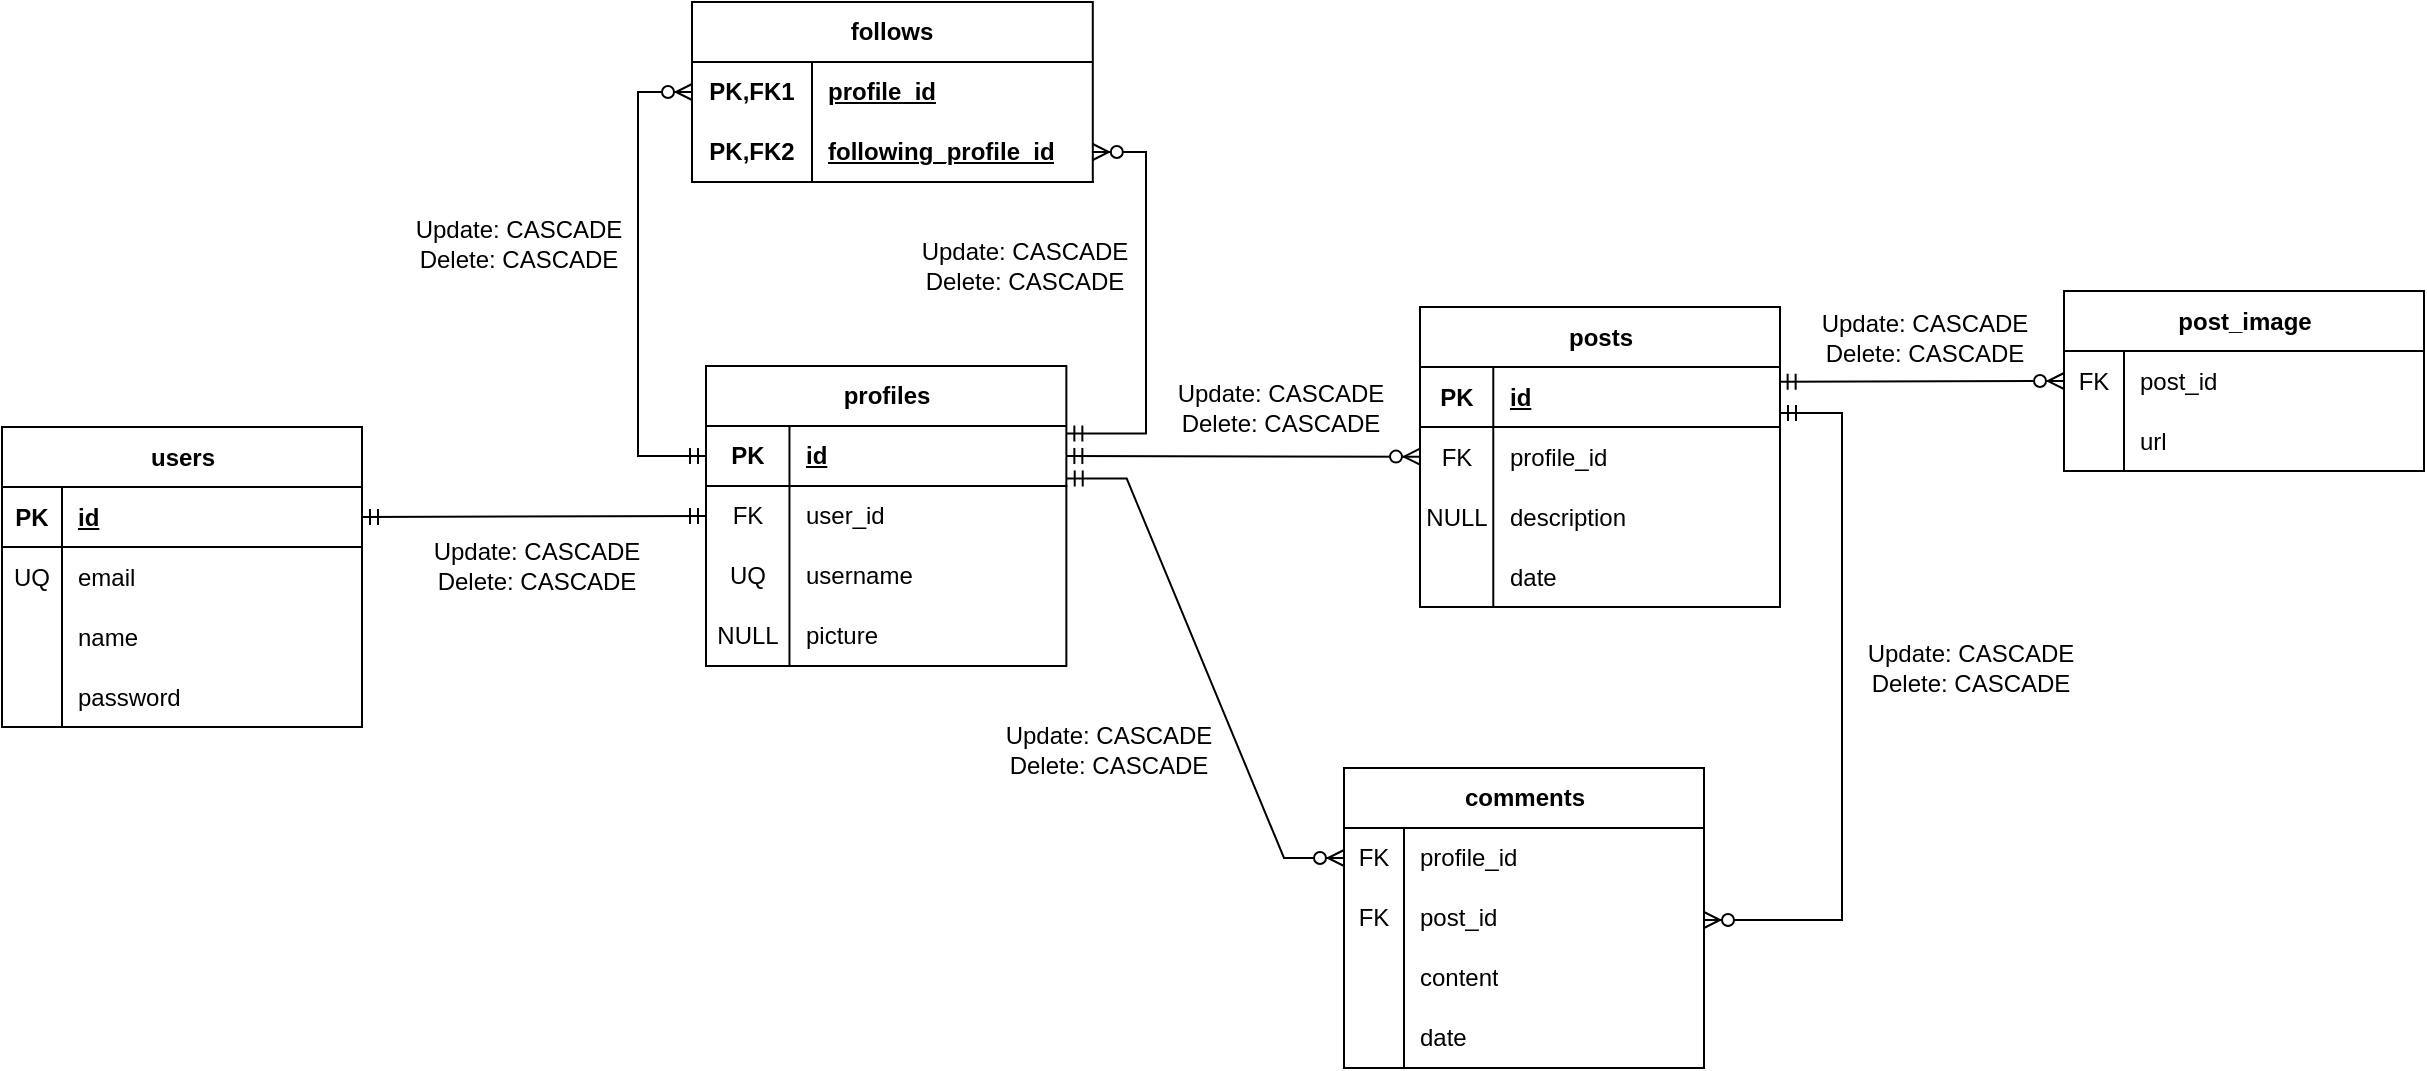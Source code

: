 <mxfile version="26.2.14">
  <diagram name="Page-1" id="t_ZjzlIveFX3uH3_dq2D">
    <mxGraphModel dx="1507" dy="859" grid="0" gridSize="10" guides="1" tooltips="1" connect="1" arrows="1" fold="1" page="1" pageScale="1" pageWidth="1100" pageHeight="850" math="0" shadow="0">
      <root>
        <mxCell id="0" />
        <mxCell id="1" parent="0" />
        <mxCell id="buDMk4SMQGIEA38cGcn8-2" value="users" style="shape=table;startSize=30;container=1;collapsible=1;childLayout=tableLayout;fixedRows=1;rowLines=0;fontStyle=1;align=center;resizeLast=1;html=1;" parent="1" vertex="1">
          <mxGeometry x="473" y="371.5" width="180" height="150" as="geometry" />
        </mxCell>
        <mxCell id="buDMk4SMQGIEA38cGcn8-3" value="" style="shape=tableRow;horizontal=0;startSize=0;swimlaneHead=0;swimlaneBody=0;fillColor=none;collapsible=0;dropTarget=0;points=[[0,0.5],[1,0.5]];portConstraint=eastwest;top=0;left=0;right=0;bottom=1;" parent="buDMk4SMQGIEA38cGcn8-2" vertex="1">
          <mxGeometry y="30" width="180" height="30" as="geometry" />
        </mxCell>
        <mxCell id="buDMk4SMQGIEA38cGcn8-4" value="PK" style="shape=partialRectangle;connectable=0;fillColor=none;top=0;left=0;bottom=0;right=0;fontStyle=1;overflow=hidden;whiteSpace=wrap;html=1;" parent="buDMk4SMQGIEA38cGcn8-3" vertex="1">
          <mxGeometry width="30" height="30" as="geometry">
            <mxRectangle width="30" height="30" as="alternateBounds" />
          </mxGeometry>
        </mxCell>
        <mxCell id="buDMk4SMQGIEA38cGcn8-5" value="id" style="shape=partialRectangle;connectable=0;fillColor=none;top=0;left=0;bottom=0;right=0;align=left;spacingLeft=6;fontStyle=5;overflow=hidden;whiteSpace=wrap;html=1;" parent="buDMk4SMQGIEA38cGcn8-3" vertex="1">
          <mxGeometry x="30" width="150" height="30" as="geometry">
            <mxRectangle width="150" height="30" as="alternateBounds" />
          </mxGeometry>
        </mxCell>
        <mxCell id="buDMk4SMQGIEA38cGcn8-6" value="" style="shape=tableRow;horizontal=0;startSize=0;swimlaneHead=0;swimlaneBody=0;fillColor=none;collapsible=0;dropTarget=0;points=[[0,0.5],[1,0.5]];portConstraint=eastwest;top=0;left=0;right=0;bottom=0;" parent="buDMk4SMQGIEA38cGcn8-2" vertex="1">
          <mxGeometry y="60" width="180" height="30" as="geometry" />
        </mxCell>
        <mxCell id="buDMk4SMQGIEA38cGcn8-7" value="UQ" style="shape=partialRectangle;connectable=0;fillColor=none;top=0;left=0;bottom=0;right=0;editable=1;overflow=hidden;whiteSpace=wrap;html=1;" parent="buDMk4SMQGIEA38cGcn8-6" vertex="1">
          <mxGeometry width="30" height="30" as="geometry">
            <mxRectangle width="30" height="30" as="alternateBounds" />
          </mxGeometry>
        </mxCell>
        <mxCell id="buDMk4SMQGIEA38cGcn8-8" value="email" style="shape=partialRectangle;connectable=0;fillColor=none;top=0;left=0;bottom=0;right=0;align=left;spacingLeft=6;overflow=hidden;whiteSpace=wrap;html=1;" parent="buDMk4SMQGIEA38cGcn8-6" vertex="1">
          <mxGeometry x="30" width="150" height="30" as="geometry">
            <mxRectangle width="150" height="30" as="alternateBounds" />
          </mxGeometry>
        </mxCell>
        <mxCell id="buDMk4SMQGIEA38cGcn8-9" value="" style="shape=tableRow;horizontal=0;startSize=0;swimlaneHead=0;swimlaneBody=0;fillColor=none;collapsible=0;dropTarget=0;points=[[0,0.5],[1,0.5]];portConstraint=eastwest;top=0;left=0;right=0;bottom=0;" parent="buDMk4SMQGIEA38cGcn8-2" vertex="1">
          <mxGeometry y="90" width="180" height="30" as="geometry" />
        </mxCell>
        <mxCell id="buDMk4SMQGIEA38cGcn8-10" value="" style="shape=partialRectangle;connectable=0;fillColor=none;top=0;left=0;bottom=0;right=0;editable=1;overflow=hidden;whiteSpace=wrap;html=1;" parent="buDMk4SMQGIEA38cGcn8-9" vertex="1">
          <mxGeometry width="30" height="30" as="geometry">
            <mxRectangle width="30" height="30" as="alternateBounds" />
          </mxGeometry>
        </mxCell>
        <mxCell id="buDMk4SMQGIEA38cGcn8-11" value="name" style="shape=partialRectangle;connectable=0;fillColor=none;top=0;left=0;bottom=0;right=0;align=left;spacingLeft=6;overflow=hidden;whiteSpace=wrap;html=1;" parent="buDMk4SMQGIEA38cGcn8-9" vertex="1">
          <mxGeometry x="30" width="150" height="30" as="geometry">
            <mxRectangle width="150" height="30" as="alternateBounds" />
          </mxGeometry>
        </mxCell>
        <mxCell id="buDMk4SMQGIEA38cGcn8-12" value="" style="shape=tableRow;horizontal=0;startSize=0;swimlaneHead=0;swimlaneBody=0;fillColor=none;collapsible=0;dropTarget=0;points=[[0,0.5],[1,0.5]];portConstraint=eastwest;top=0;left=0;right=0;bottom=0;" parent="buDMk4SMQGIEA38cGcn8-2" vertex="1">
          <mxGeometry y="120" width="180" height="30" as="geometry" />
        </mxCell>
        <mxCell id="buDMk4SMQGIEA38cGcn8-13" value="" style="shape=partialRectangle;connectable=0;fillColor=none;top=0;left=0;bottom=0;right=0;editable=1;overflow=hidden;whiteSpace=wrap;html=1;" parent="buDMk4SMQGIEA38cGcn8-12" vertex="1">
          <mxGeometry width="30" height="30" as="geometry">
            <mxRectangle width="30" height="30" as="alternateBounds" />
          </mxGeometry>
        </mxCell>
        <mxCell id="buDMk4SMQGIEA38cGcn8-14" value="password" style="shape=partialRectangle;connectable=0;fillColor=none;top=0;left=0;bottom=0;right=0;align=left;spacingLeft=6;overflow=hidden;whiteSpace=wrap;html=1;" parent="buDMk4SMQGIEA38cGcn8-12" vertex="1">
          <mxGeometry x="30" width="150" height="30" as="geometry">
            <mxRectangle width="150" height="30" as="alternateBounds" />
          </mxGeometry>
        </mxCell>
        <mxCell id="buDMk4SMQGIEA38cGcn8-15" value="profiles" style="shape=table;startSize=30;container=1;collapsible=1;childLayout=tableLayout;fixedRows=1;rowLines=0;fontStyle=1;align=center;resizeLast=1;html=1;" parent="1" vertex="1">
          <mxGeometry x="825" y="341" width="180.179" height="150" as="geometry" />
        </mxCell>
        <mxCell id="buDMk4SMQGIEA38cGcn8-16" value="" style="shape=tableRow;horizontal=0;startSize=0;swimlaneHead=0;swimlaneBody=0;fillColor=none;collapsible=0;dropTarget=0;points=[[0,0.5],[1,0.5]];portConstraint=eastwest;top=0;left=0;right=0;bottom=1;" parent="buDMk4SMQGIEA38cGcn8-15" vertex="1">
          <mxGeometry y="30" width="180.179" height="30" as="geometry" />
        </mxCell>
        <mxCell id="buDMk4SMQGIEA38cGcn8-17" value="PK" style="shape=partialRectangle;connectable=0;fillColor=none;top=0;left=0;bottom=0;right=0;fontStyle=1;overflow=hidden;whiteSpace=wrap;html=1;" parent="buDMk4SMQGIEA38cGcn8-16" vertex="1">
          <mxGeometry width="41.737" height="30" as="geometry">
            <mxRectangle width="41.737" height="30" as="alternateBounds" />
          </mxGeometry>
        </mxCell>
        <mxCell id="buDMk4SMQGIEA38cGcn8-18" value="id" style="shape=partialRectangle;connectable=0;fillColor=none;top=0;left=0;bottom=0;right=0;align=left;spacingLeft=6;fontStyle=5;overflow=hidden;whiteSpace=wrap;html=1;" parent="buDMk4SMQGIEA38cGcn8-16" vertex="1">
          <mxGeometry x="41.737" width="138.442" height="30" as="geometry">
            <mxRectangle width="138.442" height="30" as="alternateBounds" />
          </mxGeometry>
        </mxCell>
        <mxCell id="buDMk4SMQGIEA38cGcn8-19" value="" style="shape=tableRow;horizontal=0;startSize=0;swimlaneHead=0;swimlaneBody=0;fillColor=none;collapsible=0;dropTarget=0;points=[[0,0.5],[1,0.5]];portConstraint=eastwest;top=0;left=0;right=0;bottom=0;" parent="buDMk4SMQGIEA38cGcn8-15" vertex="1">
          <mxGeometry y="60" width="180.179" height="30" as="geometry" />
        </mxCell>
        <mxCell id="buDMk4SMQGIEA38cGcn8-20" value="FK" style="shape=partialRectangle;connectable=0;fillColor=none;top=0;left=0;bottom=0;right=0;editable=1;overflow=hidden;whiteSpace=wrap;html=1;" parent="buDMk4SMQGIEA38cGcn8-19" vertex="1">
          <mxGeometry width="41.737" height="30" as="geometry">
            <mxRectangle width="41.737" height="30" as="alternateBounds" />
          </mxGeometry>
        </mxCell>
        <mxCell id="buDMk4SMQGIEA38cGcn8-21" value="user_id" style="shape=partialRectangle;connectable=0;fillColor=none;top=0;left=0;bottom=0;right=0;align=left;spacingLeft=6;overflow=hidden;whiteSpace=wrap;html=1;" parent="buDMk4SMQGIEA38cGcn8-19" vertex="1">
          <mxGeometry x="41.737" width="138.442" height="30" as="geometry">
            <mxRectangle width="138.442" height="30" as="alternateBounds" />
          </mxGeometry>
        </mxCell>
        <mxCell id="buDMk4SMQGIEA38cGcn8-29" value="" style="shape=tableRow;horizontal=0;startSize=0;swimlaneHead=0;swimlaneBody=0;fillColor=none;collapsible=0;dropTarget=0;points=[[0,0.5],[1,0.5]];portConstraint=eastwest;top=0;left=0;right=0;bottom=0;" parent="buDMk4SMQGIEA38cGcn8-15" vertex="1">
          <mxGeometry y="90" width="180.179" height="30" as="geometry" />
        </mxCell>
        <mxCell id="buDMk4SMQGIEA38cGcn8-30" value="UQ" style="shape=partialRectangle;connectable=0;fillColor=none;top=0;left=0;bottom=0;right=0;editable=1;overflow=hidden;whiteSpace=wrap;html=1;" parent="buDMk4SMQGIEA38cGcn8-29" vertex="1">
          <mxGeometry width="41.737" height="30" as="geometry">
            <mxRectangle width="41.737" height="30" as="alternateBounds" />
          </mxGeometry>
        </mxCell>
        <mxCell id="buDMk4SMQGIEA38cGcn8-31" value="username" style="shape=partialRectangle;connectable=0;fillColor=none;top=0;left=0;bottom=0;right=0;align=left;spacingLeft=6;overflow=hidden;whiteSpace=wrap;html=1;" parent="buDMk4SMQGIEA38cGcn8-29" vertex="1">
          <mxGeometry x="41.737" width="138.442" height="30" as="geometry">
            <mxRectangle width="138.442" height="30" as="alternateBounds" />
          </mxGeometry>
        </mxCell>
        <mxCell id="buDMk4SMQGIEA38cGcn8-22" value="" style="shape=tableRow;horizontal=0;startSize=0;swimlaneHead=0;swimlaneBody=0;fillColor=none;collapsible=0;dropTarget=0;points=[[0,0.5],[1,0.5]];portConstraint=eastwest;top=0;left=0;right=0;bottom=0;" parent="buDMk4SMQGIEA38cGcn8-15" vertex="1">
          <mxGeometry y="120" width="180.179" height="30" as="geometry" />
        </mxCell>
        <mxCell id="buDMk4SMQGIEA38cGcn8-23" value="NULL" style="shape=partialRectangle;connectable=0;fillColor=none;top=0;left=0;bottom=0;right=0;editable=1;overflow=hidden;whiteSpace=wrap;html=1;" parent="buDMk4SMQGIEA38cGcn8-22" vertex="1">
          <mxGeometry width="41.737" height="30" as="geometry">
            <mxRectangle width="41.737" height="30" as="alternateBounds" />
          </mxGeometry>
        </mxCell>
        <mxCell id="buDMk4SMQGIEA38cGcn8-24" value="picture" style="shape=partialRectangle;connectable=0;fillColor=none;top=0;left=0;bottom=0;right=0;align=left;spacingLeft=6;overflow=hidden;whiteSpace=wrap;html=1;" parent="buDMk4SMQGIEA38cGcn8-22" vertex="1">
          <mxGeometry x="41.737" width="138.442" height="30" as="geometry">
            <mxRectangle width="138.442" height="30" as="alternateBounds" />
          </mxGeometry>
        </mxCell>
        <mxCell id="buDMk4SMQGIEA38cGcn8-28" value="" style="fontSize=12;html=1;endArrow=ERmandOne;startArrow=ERmandOne;rounded=0;entryX=0;entryY=0.5;entryDx=0;entryDy=0;exitX=1;exitY=0.5;exitDx=0;exitDy=0;" parent="1" source="buDMk4SMQGIEA38cGcn8-3" target="buDMk4SMQGIEA38cGcn8-19" edge="1">
          <mxGeometry width="100" height="100" relative="1" as="geometry">
            <mxPoint x="207" y="553.5" as="sourcePoint" />
            <mxPoint x="307" y="453.5" as="targetPoint" />
          </mxGeometry>
        </mxCell>
        <mxCell id="buDMk4SMQGIEA38cGcn8-32" value="posts" style="shape=table;startSize=30;container=1;collapsible=1;childLayout=tableLayout;fixedRows=1;rowLines=0;fontStyle=1;align=center;resizeLast=1;html=1;" parent="1" vertex="1">
          <mxGeometry x="1182" y="311.5" width="180" height="150" as="geometry" />
        </mxCell>
        <mxCell id="buDMk4SMQGIEA38cGcn8-33" value="" style="shape=tableRow;horizontal=0;startSize=0;swimlaneHead=0;swimlaneBody=0;fillColor=none;collapsible=0;dropTarget=0;points=[[0,0.5],[1,0.5]];portConstraint=eastwest;top=0;left=0;right=0;bottom=1;" parent="buDMk4SMQGIEA38cGcn8-32" vertex="1">
          <mxGeometry y="30" width="180" height="30" as="geometry" />
        </mxCell>
        <mxCell id="buDMk4SMQGIEA38cGcn8-34" value="PK" style="shape=partialRectangle;connectable=0;fillColor=none;top=0;left=0;bottom=0;right=0;fontStyle=1;overflow=hidden;whiteSpace=wrap;html=1;" parent="buDMk4SMQGIEA38cGcn8-33" vertex="1">
          <mxGeometry width="36.639" height="30" as="geometry">
            <mxRectangle width="36.639" height="30" as="alternateBounds" />
          </mxGeometry>
        </mxCell>
        <mxCell id="buDMk4SMQGIEA38cGcn8-35" value="id" style="shape=partialRectangle;connectable=0;fillColor=none;top=0;left=0;bottom=0;right=0;align=left;spacingLeft=6;fontStyle=5;overflow=hidden;whiteSpace=wrap;html=1;" parent="buDMk4SMQGIEA38cGcn8-33" vertex="1">
          <mxGeometry x="36.639" width="143.361" height="30" as="geometry">
            <mxRectangle width="143.361" height="30" as="alternateBounds" />
          </mxGeometry>
        </mxCell>
        <mxCell id="buDMk4SMQGIEA38cGcn8-36" value="" style="shape=tableRow;horizontal=0;startSize=0;swimlaneHead=0;swimlaneBody=0;fillColor=none;collapsible=0;dropTarget=0;points=[[0,0.5],[1,0.5]];portConstraint=eastwest;top=0;left=0;right=0;bottom=0;" parent="buDMk4SMQGIEA38cGcn8-32" vertex="1">
          <mxGeometry y="60" width="180" height="30" as="geometry" />
        </mxCell>
        <mxCell id="buDMk4SMQGIEA38cGcn8-37" value="FK" style="shape=partialRectangle;connectable=0;fillColor=none;top=0;left=0;bottom=0;right=0;editable=1;overflow=hidden;whiteSpace=wrap;html=1;" parent="buDMk4SMQGIEA38cGcn8-36" vertex="1">
          <mxGeometry width="36.639" height="30" as="geometry">
            <mxRectangle width="36.639" height="30" as="alternateBounds" />
          </mxGeometry>
        </mxCell>
        <mxCell id="buDMk4SMQGIEA38cGcn8-38" value="profile_id" style="shape=partialRectangle;connectable=0;fillColor=none;top=0;left=0;bottom=0;right=0;align=left;spacingLeft=6;overflow=hidden;whiteSpace=wrap;html=1;" parent="buDMk4SMQGIEA38cGcn8-36" vertex="1">
          <mxGeometry x="36.639" width="143.361" height="30" as="geometry">
            <mxRectangle width="143.361" height="30" as="alternateBounds" />
          </mxGeometry>
        </mxCell>
        <mxCell id="buDMk4SMQGIEA38cGcn8-59" value="" style="shape=tableRow;horizontal=0;startSize=0;swimlaneHead=0;swimlaneBody=0;fillColor=none;collapsible=0;dropTarget=0;points=[[0,0.5],[1,0.5]];portConstraint=eastwest;top=0;left=0;right=0;bottom=0;" parent="buDMk4SMQGIEA38cGcn8-32" vertex="1">
          <mxGeometry y="90" width="180" height="30" as="geometry" />
        </mxCell>
        <mxCell id="buDMk4SMQGIEA38cGcn8-60" value="NULL" style="shape=partialRectangle;connectable=0;fillColor=none;top=0;left=0;bottom=0;right=0;editable=1;overflow=hidden;whiteSpace=wrap;html=1;" parent="buDMk4SMQGIEA38cGcn8-59" vertex="1">
          <mxGeometry width="36.639" height="30" as="geometry">
            <mxRectangle width="36.639" height="30" as="alternateBounds" />
          </mxGeometry>
        </mxCell>
        <mxCell id="buDMk4SMQGIEA38cGcn8-61" value="description" style="shape=partialRectangle;connectable=0;fillColor=none;top=0;left=0;bottom=0;right=0;align=left;spacingLeft=6;overflow=hidden;whiteSpace=wrap;html=1;" parent="buDMk4SMQGIEA38cGcn8-59" vertex="1">
          <mxGeometry x="36.639" width="143.361" height="30" as="geometry">
            <mxRectangle width="143.361" height="30" as="alternateBounds" />
          </mxGeometry>
        </mxCell>
        <mxCell id="buDMk4SMQGIEA38cGcn8-39" value="" style="shape=tableRow;horizontal=0;startSize=0;swimlaneHead=0;swimlaneBody=0;fillColor=none;collapsible=0;dropTarget=0;points=[[0,0.5],[1,0.5]];portConstraint=eastwest;top=0;left=0;right=0;bottom=0;" parent="buDMk4SMQGIEA38cGcn8-32" vertex="1">
          <mxGeometry y="120" width="180" height="30" as="geometry" />
        </mxCell>
        <mxCell id="buDMk4SMQGIEA38cGcn8-40" value="" style="shape=partialRectangle;connectable=0;fillColor=none;top=0;left=0;bottom=0;right=0;editable=1;overflow=hidden;whiteSpace=wrap;html=1;" parent="buDMk4SMQGIEA38cGcn8-39" vertex="1">
          <mxGeometry width="36.639" height="30" as="geometry">
            <mxRectangle width="36.639" height="30" as="alternateBounds" />
          </mxGeometry>
        </mxCell>
        <mxCell id="buDMk4SMQGIEA38cGcn8-41" value="date" style="shape=partialRectangle;connectable=0;fillColor=none;top=0;left=0;bottom=0;right=0;align=left;spacingLeft=6;overflow=hidden;whiteSpace=wrap;html=1;" parent="buDMk4SMQGIEA38cGcn8-39" vertex="1">
          <mxGeometry x="36.639" width="143.361" height="30" as="geometry">
            <mxRectangle width="143.361" height="30" as="alternateBounds" />
          </mxGeometry>
        </mxCell>
        <mxCell id="buDMk4SMQGIEA38cGcn8-45" value="post_image" style="shape=table;startSize=30;container=1;collapsible=1;childLayout=tableLayout;fixedRows=1;rowLines=0;fontStyle=1;align=center;resizeLast=1;html=1;" parent="1" vertex="1">
          <mxGeometry x="1504" y="303.5" width="180" height="90" as="geometry" />
        </mxCell>
        <mxCell id="buDMk4SMQGIEA38cGcn8-49" value="" style="shape=tableRow;horizontal=0;startSize=0;swimlaneHead=0;swimlaneBody=0;fillColor=none;collapsible=0;dropTarget=0;points=[[0,0.5],[1,0.5]];portConstraint=eastwest;top=0;left=0;right=0;bottom=0;" parent="buDMk4SMQGIEA38cGcn8-45" vertex="1">
          <mxGeometry y="30" width="180" height="30" as="geometry" />
        </mxCell>
        <mxCell id="buDMk4SMQGIEA38cGcn8-50" value="FK" style="shape=partialRectangle;connectable=0;fillColor=none;top=0;left=0;bottom=0;right=0;editable=1;overflow=hidden;whiteSpace=wrap;html=1;" parent="buDMk4SMQGIEA38cGcn8-49" vertex="1">
          <mxGeometry width="30" height="30" as="geometry">
            <mxRectangle width="30" height="30" as="alternateBounds" />
          </mxGeometry>
        </mxCell>
        <mxCell id="buDMk4SMQGIEA38cGcn8-51" value="post_id" style="shape=partialRectangle;connectable=0;fillColor=none;top=0;left=0;bottom=0;right=0;align=left;spacingLeft=6;overflow=hidden;whiteSpace=wrap;html=1;" parent="buDMk4SMQGIEA38cGcn8-49" vertex="1">
          <mxGeometry x="30" width="150" height="30" as="geometry">
            <mxRectangle width="150" height="30" as="alternateBounds" />
          </mxGeometry>
        </mxCell>
        <mxCell id="buDMk4SMQGIEA38cGcn8-52" value="" style="shape=tableRow;horizontal=0;startSize=0;swimlaneHead=0;swimlaneBody=0;fillColor=none;collapsible=0;dropTarget=0;points=[[0,0.5],[1,0.5]];portConstraint=eastwest;top=0;left=0;right=0;bottom=0;" parent="buDMk4SMQGIEA38cGcn8-45" vertex="1">
          <mxGeometry y="60" width="180" height="30" as="geometry" />
        </mxCell>
        <mxCell id="buDMk4SMQGIEA38cGcn8-53" value="" style="shape=partialRectangle;connectable=0;fillColor=none;top=0;left=0;bottom=0;right=0;editable=1;overflow=hidden;whiteSpace=wrap;html=1;" parent="buDMk4SMQGIEA38cGcn8-52" vertex="1">
          <mxGeometry width="30" height="30" as="geometry">
            <mxRectangle width="30" height="30" as="alternateBounds" />
          </mxGeometry>
        </mxCell>
        <mxCell id="buDMk4SMQGIEA38cGcn8-54" value="url" style="shape=partialRectangle;connectable=0;fillColor=none;top=0;left=0;bottom=0;right=0;align=left;spacingLeft=6;overflow=hidden;whiteSpace=wrap;html=1;" parent="buDMk4SMQGIEA38cGcn8-52" vertex="1">
          <mxGeometry x="30" width="150" height="30" as="geometry">
            <mxRectangle width="150" height="30" as="alternateBounds" />
          </mxGeometry>
        </mxCell>
        <mxCell id="buDMk4SMQGIEA38cGcn8-58" value="" style="fontSize=12;html=1;endArrow=ERzeroToMany;startArrow=ERmandOne;rounded=0;entryX=0;entryY=0.5;entryDx=0;entryDy=0;exitX=0.999;exitY=0.247;exitDx=0;exitDy=0;exitPerimeter=0;" parent="1" source="buDMk4SMQGIEA38cGcn8-33" target="buDMk4SMQGIEA38cGcn8-49" edge="1">
          <mxGeometry width="100" height="100" relative="1" as="geometry">
            <mxPoint x="631" y="534.5" as="sourcePoint" />
            <mxPoint x="731" y="434.5" as="targetPoint" />
          </mxGeometry>
        </mxCell>
        <mxCell id="buDMk4SMQGIEA38cGcn8-62" value="" style="fontSize=12;html=1;endArrow=ERzeroToMany;startArrow=ERmandOne;rounded=0;exitX=1;exitY=0.5;exitDx=0;exitDy=0;" parent="1" source="buDMk4SMQGIEA38cGcn8-16" target="buDMk4SMQGIEA38cGcn8-36" edge="1">
          <mxGeometry width="100" height="100" relative="1" as="geometry">
            <mxPoint x="361" y="573.5" as="sourcePoint" />
            <mxPoint x="461" y="473.5" as="targetPoint" />
          </mxGeometry>
        </mxCell>
        <mxCell id="buDMk4SMQGIEA38cGcn8-65" value="comments" style="shape=table;startSize=30;container=1;collapsible=1;childLayout=tableLayout;fixedRows=1;rowLines=0;fontStyle=1;align=center;resizeLast=1;html=1;" parent="1" vertex="1">
          <mxGeometry x="1144" y="542" width="180" height="150" as="geometry" />
        </mxCell>
        <mxCell id="buDMk4SMQGIEA38cGcn8-66" value="" style="shape=tableRow;horizontal=0;startSize=0;swimlaneHead=0;swimlaneBody=0;fillColor=none;collapsible=0;dropTarget=0;points=[[0,0.5],[1,0.5]];portConstraint=eastwest;top=0;left=0;right=0;bottom=0;" parent="buDMk4SMQGIEA38cGcn8-65" vertex="1">
          <mxGeometry y="30" width="180" height="30" as="geometry" />
        </mxCell>
        <mxCell id="buDMk4SMQGIEA38cGcn8-67" value="FK" style="shape=partialRectangle;connectable=0;fillColor=none;top=0;left=0;bottom=0;right=0;editable=1;overflow=hidden;whiteSpace=wrap;html=1;" parent="buDMk4SMQGIEA38cGcn8-66" vertex="1">
          <mxGeometry width="30" height="30" as="geometry">
            <mxRectangle width="30" height="30" as="alternateBounds" />
          </mxGeometry>
        </mxCell>
        <mxCell id="buDMk4SMQGIEA38cGcn8-68" value="profile_id" style="shape=partialRectangle;connectable=0;fillColor=none;top=0;left=0;bottom=0;right=0;align=left;spacingLeft=6;overflow=hidden;whiteSpace=wrap;html=1;" parent="buDMk4SMQGIEA38cGcn8-66" vertex="1">
          <mxGeometry x="30" width="150" height="30" as="geometry">
            <mxRectangle width="150" height="30" as="alternateBounds" />
          </mxGeometry>
        </mxCell>
        <mxCell id="buDMk4SMQGIEA38cGcn8-69" value="" style="shape=tableRow;horizontal=0;startSize=0;swimlaneHead=0;swimlaneBody=0;fillColor=none;collapsible=0;dropTarget=0;points=[[0,0.5],[1,0.5]];portConstraint=eastwest;top=0;left=0;right=0;bottom=0;" parent="buDMk4SMQGIEA38cGcn8-65" vertex="1">
          <mxGeometry y="60" width="180" height="30" as="geometry" />
        </mxCell>
        <mxCell id="buDMk4SMQGIEA38cGcn8-70" value="FK" style="shape=partialRectangle;connectable=0;fillColor=none;top=0;left=0;bottom=0;right=0;editable=1;overflow=hidden;whiteSpace=wrap;html=1;" parent="buDMk4SMQGIEA38cGcn8-69" vertex="1">
          <mxGeometry width="30" height="30" as="geometry">
            <mxRectangle width="30" height="30" as="alternateBounds" />
          </mxGeometry>
        </mxCell>
        <mxCell id="buDMk4SMQGIEA38cGcn8-71" value="post_id" style="shape=partialRectangle;connectable=0;fillColor=none;top=0;left=0;bottom=0;right=0;align=left;spacingLeft=6;overflow=hidden;whiteSpace=wrap;html=1;" parent="buDMk4SMQGIEA38cGcn8-69" vertex="1">
          <mxGeometry x="30" width="150" height="30" as="geometry">
            <mxRectangle width="150" height="30" as="alternateBounds" />
          </mxGeometry>
        </mxCell>
        <mxCell id="buDMk4SMQGIEA38cGcn8-72" value="" style="shape=tableRow;horizontal=0;startSize=0;swimlaneHead=0;swimlaneBody=0;fillColor=none;collapsible=0;dropTarget=0;points=[[0,0.5],[1,0.5]];portConstraint=eastwest;top=0;left=0;right=0;bottom=0;" parent="buDMk4SMQGIEA38cGcn8-65" vertex="1">
          <mxGeometry y="90" width="180" height="30" as="geometry" />
        </mxCell>
        <mxCell id="buDMk4SMQGIEA38cGcn8-73" value="" style="shape=partialRectangle;connectable=0;fillColor=none;top=0;left=0;bottom=0;right=0;editable=1;overflow=hidden;whiteSpace=wrap;html=1;" parent="buDMk4SMQGIEA38cGcn8-72" vertex="1">
          <mxGeometry width="30" height="30" as="geometry">
            <mxRectangle width="30" height="30" as="alternateBounds" />
          </mxGeometry>
        </mxCell>
        <mxCell id="buDMk4SMQGIEA38cGcn8-74" value="content" style="shape=partialRectangle;connectable=0;fillColor=none;top=0;left=0;bottom=0;right=0;align=left;spacingLeft=6;overflow=hidden;whiteSpace=wrap;html=1;" parent="buDMk4SMQGIEA38cGcn8-72" vertex="1">
          <mxGeometry x="30" width="150" height="30" as="geometry">
            <mxRectangle width="150" height="30" as="alternateBounds" />
          </mxGeometry>
        </mxCell>
        <mxCell id="buDMk4SMQGIEA38cGcn8-75" value="" style="shape=tableRow;horizontal=0;startSize=0;swimlaneHead=0;swimlaneBody=0;fillColor=none;collapsible=0;dropTarget=0;points=[[0,0.5],[1,0.5]];portConstraint=eastwest;top=0;left=0;right=0;bottom=0;" parent="buDMk4SMQGIEA38cGcn8-65" vertex="1">
          <mxGeometry y="120" width="180" height="30" as="geometry" />
        </mxCell>
        <mxCell id="buDMk4SMQGIEA38cGcn8-76" value="" style="shape=partialRectangle;connectable=0;fillColor=none;top=0;left=0;bottom=0;right=0;editable=1;overflow=hidden;whiteSpace=wrap;html=1;" parent="buDMk4SMQGIEA38cGcn8-75" vertex="1">
          <mxGeometry width="30" height="30" as="geometry">
            <mxRectangle width="30" height="30" as="alternateBounds" />
          </mxGeometry>
        </mxCell>
        <mxCell id="buDMk4SMQGIEA38cGcn8-77" value="date" style="shape=partialRectangle;connectable=0;fillColor=none;top=0;left=0;bottom=0;right=0;align=left;spacingLeft=6;overflow=hidden;whiteSpace=wrap;html=1;" parent="buDMk4SMQGIEA38cGcn8-75" vertex="1">
          <mxGeometry x="30" width="150" height="30" as="geometry">
            <mxRectangle width="150" height="30" as="alternateBounds" />
          </mxGeometry>
        </mxCell>
        <mxCell id="buDMk4SMQGIEA38cGcn8-78" value="" style="edgeStyle=entityRelationEdgeStyle;fontSize=12;html=1;endArrow=ERzeroToMany;startArrow=ERmandOne;rounded=0;exitX=1.001;exitY=0.876;exitDx=0;exitDy=0;exitPerimeter=0;entryX=0;entryY=0.5;entryDx=0;entryDy=0;" parent="1" source="buDMk4SMQGIEA38cGcn8-16" target="buDMk4SMQGIEA38cGcn8-66" edge="1">
          <mxGeometry width="100" height="100" relative="1" as="geometry">
            <mxPoint x="1015" y="396" as="sourcePoint" />
            <mxPoint x="1109" y="272" as="targetPoint" />
          </mxGeometry>
        </mxCell>
        <mxCell id="buDMk4SMQGIEA38cGcn8-79" value="" style="edgeStyle=orthogonalEdgeStyle;fontSize=12;html=1;endArrow=ERzeroToMany;startArrow=ERmandOne;rounded=0;exitX=1;exitY=0.767;exitDx=0;exitDy=0;exitPerimeter=0;" parent="1" source="buDMk4SMQGIEA38cGcn8-33" target="buDMk4SMQGIEA38cGcn8-69" edge="1">
          <mxGeometry width="100" height="100" relative="1" as="geometry">
            <mxPoint x="1294" y="272" as="sourcePoint" />
            <mxPoint x="1109" y="541" as="targetPoint" />
            <Array as="points">
              <mxPoint x="1393" y="364" />
              <mxPoint x="1393" y="618" />
            </Array>
          </mxGeometry>
        </mxCell>
        <mxCell id="buDMk4SMQGIEA38cGcn8-94" value="follows" style="shape=table;startSize=30;container=1;collapsible=1;childLayout=tableLayout;fixedRows=1;rowLines=0;fontStyle=1;align=center;resizeLast=1;html=1;whiteSpace=wrap;" parent="1" vertex="1">
          <mxGeometry x="818" y="159" width="200.399" height="90" as="geometry" />
        </mxCell>
        <mxCell id="buDMk4SMQGIEA38cGcn8-95" value="" style="shape=tableRow;horizontal=0;startSize=0;swimlaneHead=0;swimlaneBody=0;fillColor=none;collapsible=0;dropTarget=0;points=[[0,0.5],[1,0.5]];portConstraint=eastwest;top=0;left=0;right=0;bottom=0;html=1;" parent="buDMk4SMQGIEA38cGcn8-94" vertex="1">
          <mxGeometry y="30" width="200.399" height="30" as="geometry" />
        </mxCell>
        <mxCell id="buDMk4SMQGIEA38cGcn8-96" value="PK,FK1" style="shape=partialRectangle;connectable=0;fillColor=none;top=0;left=0;bottom=0;right=0;fontStyle=1;overflow=hidden;html=1;whiteSpace=wrap;" parent="buDMk4SMQGIEA38cGcn8-95" vertex="1">
          <mxGeometry width="60" height="30" as="geometry">
            <mxRectangle width="60" height="30" as="alternateBounds" />
          </mxGeometry>
        </mxCell>
        <mxCell id="buDMk4SMQGIEA38cGcn8-97" value="profile_id" style="shape=partialRectangle;connectable=0;fillColor=none;top=0;left=0;bottom=0;right=0;align=left;spacingLeft=6;fontStyle=5;overflow=hidden;html=1;whiteSpace=wrap;" parent="buDMk4SMQGIEA38cGcn8-95" vertex="1">
          <mxGeometry x="60" width="140.399" height="30" as="geometry">
            <mxRectangle width="140.399" height="30" as="alternateBounds" />
          </mxGeometry>
        </mxCell>
        <mxCell id="buDMk4SMQGIEA38cGcn8-98" value="" style="shape=tableRow;horizontal=0;startSize=0;swimlaneHead=0;swimlaneBody=0;fillColor=none;collapsible=0;dropTarget=0;points=[[0,0.5],[1,0.5]];portConstraint=eastwest;top=0;left=0;right=0;bottom=1;html=1;" parent="buDMk4SMQGIEA38cGcn8-94" vertex="1">
          <mxGeometry y="60" width="200.399" height="30" as="geometry" />
        </mxCell>
        <mxCell id="buDMk4SMQGIEA38cGcn8-99" value="PK,FK2" style="shape=partialRectangle;connectable=0;fillColor=none;top=0;left=0;bottom=0;right=0;fontStyle=1;overflow=hidden;html=1;whiteSpace=wrap;" parent="buDMk4SMQGIEA38cGcn8-98" vertex="1">
          <mxGeometry width="60" height="30" as="geometry">
            <mxRectangle width="60" height="30" as="alternateBounds" />
          </mxGeometry>
        </mxCell>
        <mxCell id="buDMk4SMQGIEA38cGcn8-100" value="following_profile_id" style="shape=partialRectangle;connectable=0;fillColor=none;top=0;left=0;bottom=0;right=0;align=left;spacingLeft=6;fontStyle=5;overflow=hidden;html=1;whiteSpace=wrap;" parent="buDMk4SMQGIEA38cGcn8-98" vertex="1">
          <mxGeometry x="60" width="140.399" height="30" as="geometry">
            <mxRectangle width="140.399" height="30" as="alternateBounds" />
          </mxGeometry>
        </mxCell>
        <mxCell id="buDMk4SMQGIEA38cGcn8-101" value="" style="fontSize=12;html=1;endArrow=ERzeroToMany;startArrow=ERmandOne;rounded=0;exitX=0;exitY=0.5;exitDx=0;exitDy=0;entryX=0;entryY=0.5;entryDx=0;entryDy=0;edgeStyle=orthogonalEdgeStyle;" parent="1" source="buDMk4SMQGIEA38cGcn8-16" target="buDMk4SMQGIEA38cGcn8-95" edge="1">
          <mxGeometry width="100" height="100" relative="1" as="geometry">
            <mxPoint x="841" y="48.5" as="sourcePoint" />
            <mxPoint x="806" y="194.39" as="targetPoint" />
            <Array as="points">
              <mxPoint x="791" y="386.5" />
              <mxPoint x="791" y="204.5" />
            </Array>
          </mxGeometry>
        </mxCell>
        <mxCell id="buDMk4SMQGIEA38cGcn8-102" value="" style="fontSize=12;html=1;endArrow=ERzeroToMany;startArrow=ERmandOne;rounded=0;exitX=1;exitY=0.124;exitDx=0;exitDy=0;entryX=1;entryY=0.5;entryDx=0;entryDy=0;edgeStyle=orthogonalEdgeStyle;exitPerimeter=0;" parent="1" source="buDMk4SMQGIEA38cGcn8-16" target="buDMk4SMQGIEA38cGcn8-98" edge="1">
          <mxGeometry width="100" height="100" relative="1" as="geometry">
            <mxPoint x="835" y="396.5" as="sourcePoint" />
            <mxPoint x="826" y="214.5" as="targetPoint" />
            <Array as="points">
              <mxPoint x="1045" y="375" />
              <mxPoint x="1045" y="234" />
            </Array>
          </mxGeometry>
        </mxCell>
        <mxCell id="buDMk4SMQGIEA38cGcn8-103" value="Update: CASCADE&lt;div&gt;Delete: CASCADE&lt;/div&gt;" style="text;html=1;align=center;verticalAlign=middle;resizable=0;points=[];autosize=1;strokeColor=none;fillColor=none;" parent="1" vertex="1">
          <mxGeometry x="679" y="420.5" width="121" height="41" as="geometry" />
        </mxCell>
        <mxCell id="buDMk4SMQGIEA38cGcn8-105" value="Update: CASCADE&lt;div&gt;Delete: CASCADE&lt;/div&gt;" style="text;html=1;align=center;verticalAlign=middle;resizable=0;points=[];autosize=1;strokeColor=none;fillColor=none;" parent="1" vertex="1">
          <mxGeometry x="1051" y="341" width="121" height="41" as="geometry" />
        </mxCell>
        <mxCell id="buDMk4SMQGIEA38cGcn8-106" value="Update: CASCADE&lt;div&gt;Delete: CASCADE&lt;/div&gt;" style="text;html=1;align=center;verticalAlign=middle;resizable=0;points=[];autosize=1;strokeColor=none;fillColor=none;" parent="1" vertex="1">
          <mxGeometry x="1373" y="306.5" width="121" height="41" as="geometry" />
        </mxCell>
        <mxCell id="buDMk4SMQGIEA38cGcn8-107" value="Update: CASCADE&lt;div&gt;Delete: CASCADE&lt;/div&gt;" style="text;html=1;align=center;verticalAlign=middle;resizable=0;points=[];autosize=1;strokeColor=none;fillColor=none;" parent="1" vertex="1">
          <mxGeometry x="965" y="512.5" width="121" height="41" as="geometry" />
        </mxCell>
        <mxCell id="buDMk4SMQGIEA38cGcn8-108" value="Update: CASCADE&lt;div&gt;Delete: CASCADE&lt;/div&gt;" style="text;html=1;align=center;verticalAlign=middle;resizable=0;points=[];autosize=1;strokeColor=none;fillColor=none;" parent="1" vertex="1">
          <mxGeometry x="1396" y="471.5" width="121" height="41" as="geometry" />
        </mxCell>
        <mxCell id="buDMk4SMQGIEA38cGcn8-109" value="Update: CASCADE&lt;div&gt;Delete: CASCADE&lt;/div&gt;" style="text;html=1;align=center;verticalAlign=middle;resizable=0;points=[];autosize=1;strokeColor=none;fillColor=none;" parent="1" vertex="1">
          <mxGeometry x="923" y="270.5" width="121" height="41" as="geometry" />
        </mxCell>
        <mxCell id="buDMk4SMQGIEA38cGcn8-110" value="Update: CASCADE&lt;div&gt;Delete: CASCADE&lt;/div&gt;" style="text;html=1;align=center;verticalAlign=middle;resizable=0;points=[];autosize=1;strokeColor=none;fillColor=none;" parent="1" vertex="1">
          <mxGeometry x="670" y="259.5" width="121" height="41" as="geometry" />
        </mxCell>
      </root>
    </mxGraphModel>
  </diagram>
</mxfile>
